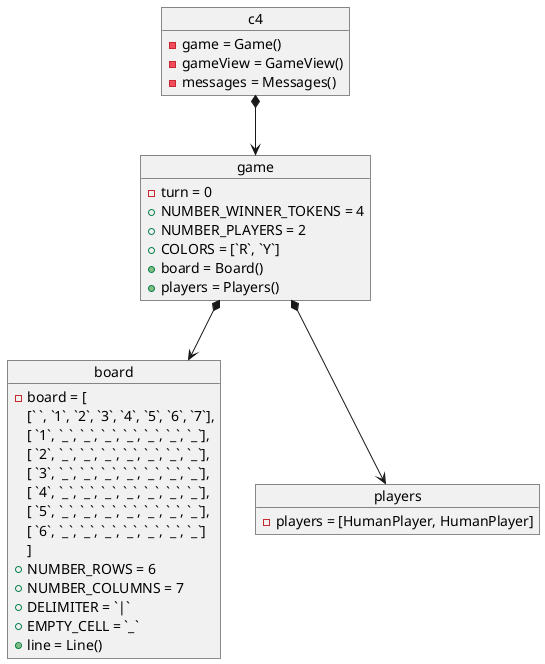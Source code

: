 @startuml "Object Diagram"

object c4 {
  - game = Game()
  - gameView = GameView()
  - messages = Messages()
}
object game {
  - turn = 0
  + NUMBER_WINNER_TOKENS = 4
  + NUMBER_PLAYERS = 2
  + COLORS = [`R`, `Y`]
  + board = Board()
  + players = Players()
}
object board {
  - board = [
    [` `, `1`, `2`, `3`, `4`, `5`, `6`, `7`],
    [ `1`, `_`, `_`, `_`, `_`, `_`, `_`, `_`],
    [ `2`, `_`, `_`, `_`, `_`, `_`, `_`, `_`],
    [ `3`, `_`, `_`, `_`, `_`, `_`, `_`, `_`],
    [ `4`, `_`, `_`, `_`, `_`, `_`, `_`, `_`],
    [ `5`, `_`, `_`, `_`, `_`, `_`, `_`, `_`],
    [ `6`, `_`, `_`, `_`, `_`, `_`, `_`, `_`]
    ]
  + NUMBER_ROWS = 6
  + NUMBER_COLUMNS = 7
  + DELIMITER = `|`
  + EMPTY_CELL = `_`
  + line = Line()
}
object players {
  - players = [HumanPlayer, HumanPlayer]
}
c4 *--> game
game *--> board
game *--> players

@enduml